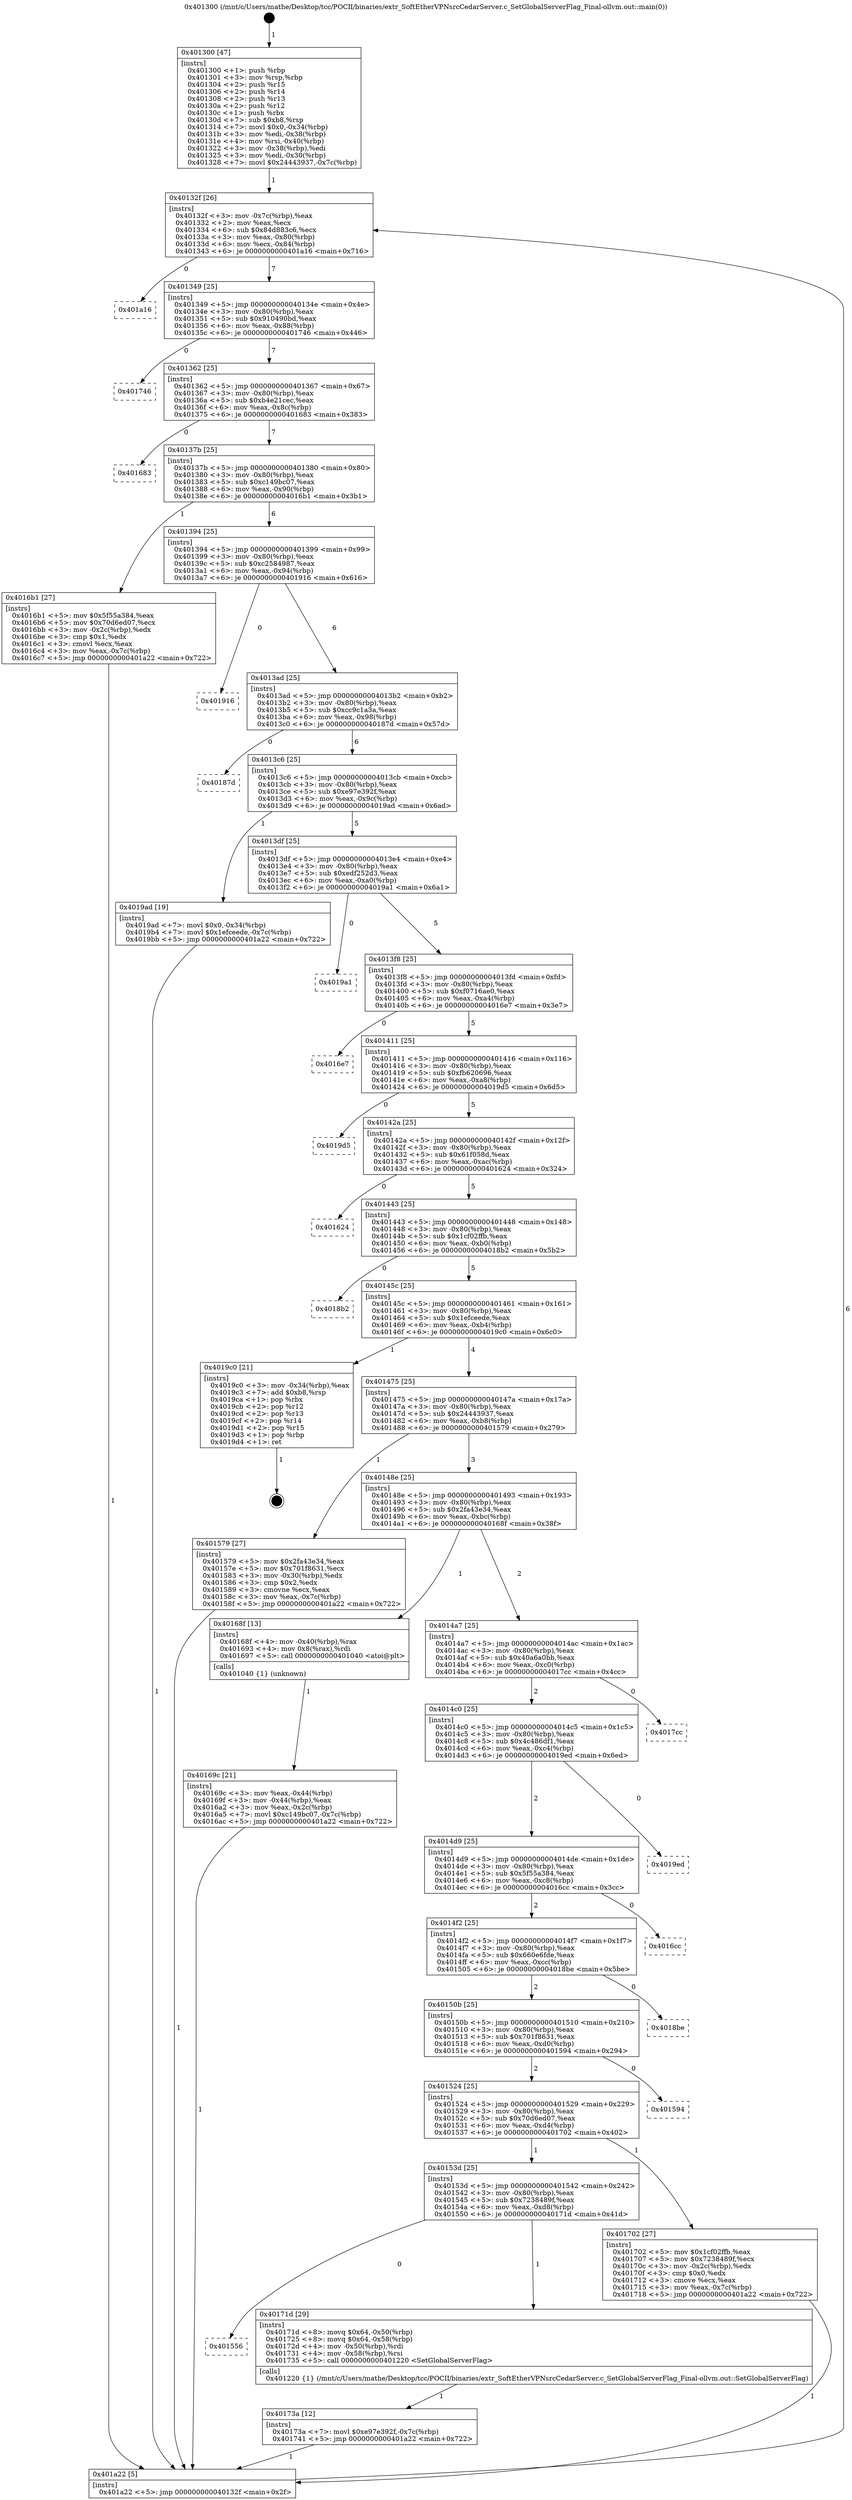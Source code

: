 digraph "0x401300" {
  label = "0x401300 (/mnt/c/Users/mathe/Desktop/tcc/POCII/binaries/extr_SoftEtherVPNsrcCedarServer.c_SetGlobalServerFlag_Final-ollvm.out::main(0))"
  labelloc = "t"
  node[shape=record]

  Entry [label="",width=0.3,height=0.3,shape=circle,fillcolor=black,style=filled]
  "0x40132f" [label="{
     0x40132f [26]\l
     | [instrs]\l
     &nbsp;&nbsp;0x40132f \<+3\>: mov -0x7c(%rbp),%eax\l
     &nbsp;&nbsp;0x401332 \<+2\>: mov %eax,%ecx\l
     &nbsp;&nbsp;0x401334 \<+6\>: sub $0x84d883c6,%ecx\l
     &nbsp;&nbsp;0x40133a \<+3\>: mov %eax,-0x80(%rbp)\l
     &nbsp;&nbsp;0x40133d \<+6\>: mov %ecx,-0x84(%rbp)\l
     &nbsp;&nbsp;0x401343 \<+6\>: je 0000000000401a16 \<main+0x716\>\l
  }"]
  "0x401a16" [label="{
     0x401a16\l
  }", style=dashed]
  "0x401349" [label="{
     0x401349 [25]\l
     | [instrs]\l
     &nbsp;&nbsp;0x401349 \<+5\>: jmp 000000000040134e \<main+0x4e\>\l
     &nbsp;&nbsp;0x40134e \<+3\>: mov -0x80(%rbp),%eax\l
     &nbsp;&nbsp;0x401351 \<+5\>: sub $0x910490bd,%eax\l
     &nbsp;&nbsp;0x401356 \<+6\>: mov %eax,-0x88(%rbp)\l
     &nbsp;&nbsp;0x40135c \<+6\>: je 0000000000401746 \<main+0x446\>\l
  }"]
  Exit [label="",width=0.3,height=0.3,shape=circle,fillcolor=black,style=filled,peripheries=2]
  "0x401746" [label="{
     0x401746\l
  }", style=dashed]
  "0x401362" [label="{
     0x401362 [25]\l
     | [instrs]\l
     &nbsp;&nbsp;0x401362 \<+5\>: jmp 0000000000401367 \<main+0x67\>\l
     &nbsp;&nbsp;0x401367 \<+3\>: mov -0x80(%rbp),%eax\l
     &nbsp;&nbsp;0x40136a \<+5\>: sub $0xb4e21cec,%eax\l
     &nbsp;&nbsp;0x40136f \<+6\>: mov %eax,-0x8c(%rbp)\l
     &nbsp;&nbsp;0x401375 \<+6\>: je 0000000000401683 \<main+0x383\>\l
  }"]
  "0x40173a" [label="{
     0x40173a [12]\l
     | [instrs]\l
     &nbsp;&nbsp;0x40173a \<+7\>: movl $0xe97e392f,-0x7c(%rbp)\l
     &nbsp;&nbsp;0x401741 \<+5\>: jmp 0000000000401a22 \<main+0x722\>\l
  }"]
  "0x401683" [label="{
     0x401683\l
  }", style=dashed]
  "0x40137b" [label="{
     0x40137b [25]\l
     | [instrs]\l
     &nbsp;&nbsp;0x40137b \<+5\>: jmp 0000000000401380 \<main+0x80\>\l
     &nbsp;&nbsp;0x401380 \<+3\>: mov -0x80(%rbp),%eax\l
     &nbsp;&nbsp;0x401383 \<+5\>: sub $0xc149bc07,%eax\l
     &nbsp;&nbsp;0x401388 \<+6\>: mov %eax,-0x90(%rbp)\l
     &nbsp;&nbsp;0x40138e \<+6\>: je 00000000004016b1 \<main+0x3b1\>\l
  }"]
  "0x401556" [label="{
     0x401556\l
  }", style=dashed]
  "0x4016b1" [label="{
     0x4016b1 [27]\l
     | [instrs]\l
     &nbsp;&nbsp;0x4016b1 \<+5\>: mov $0x5f55a384,%eax\l
     &nbsp;&nbsp;0x4016b6 \<+5\>: mov $0x70d6ed07,%ecx\l
     &nbsp;&nbsp;0x4016bb \<+3\>: mov -0x2c(%rbp),%edx\l
     &nbsp;&nbsp;0x4016be \<+3\>: cmp $0x1,%edx\l
     &nbsp;&nbsp;0x4016c1 \<+3\>: cmovl %ecx,%eax\l
     &nbsp;&nbsp;0x4016c4 \<+3\>: mov %eax,-0x7c(%rbp)\l
     &nbsp;&nbsp;0x4016c7 \<+5\>: jmp 0000000000401a22 \<main+0x722\>\l
  }"]
  "0x401394" [label="{
     0x401394 [25]\l
     | [instrs]\l
     &nbsp;&nbsp;0x401394 \<+5\>: jmp 0000000000401399 \<main+0x99\>\l
     &nbsp;&nbsp;0x401399 \<+3\>: mov -0x80(%rbp),%eax\l
     &nbsp;&nbsp;0x40139c \<+5\>: sub $0xc2584987,%eax\l
     &nbsp;&nbsp;0x4013a1 \<+6\>: mov %eax,-0x94(%rbp)\l
     &nbsp;&nbsp;0x4013a7 \<+6\>: je 0000000000401916 \<main+0x616\>\l
  }"]
  "0x40171d" [label="{
     0x40171d [29]\l
     | [instrs]\l
     &nbsp;&nbsp;0x40171d \<+8\>: movq $0x64,-0x50(%rbp)\l
     &nbsp;&nbsp;0x401725 \<+8\>: movq $0x64,-0x58(%rbp)\l
     &nbsp;&nbsp;0x40172d \<+4\>: mov -0x50(%rbp),%rdi\l
     &nbsp;&nbsp;0x401731 \<+4\>: mov -0x58(%rbp),%rsi\l
     &nbsp;&nbsp;0x401735 \<+5\>: call 0000000000401220 \<SetGlobalServerFlag\>\l
     | [calls]\l
     &nbsp;&nbsp;0x401220 \{1\} (/mnt/c/Users/mathe/Desktop/tcc/POCII/binaries/extr_SoftEtherVPNsrcCedarServer.c_SetGlobalServerFlag_Final-ollvm.out::SetGlobalServerFlag)\l
  }"]
  "0x401916" [label="{
     0x401916\l
  }", style=dashed]
  "0x4013ad" [label="{
     0x4013ad [25]\l
     | [instrs]\l
     &nbsp;&nbsp;0x4013ad \<+5\>: jmp 00000000004013b2 \<main+0xb2\>\l
     &nbsp;&nbsp;0x4013b2 \<+3\>: mov -0x80(%rbp),%eax\l
     &nbsp;&nbsp;0x4013b5 \<+5\>: sub $0xcc9c1a3a,%eax\l
     &nbsp;&nbsp;0x4013ba \<+6\>: mov %eax,-0x98(%rbp)\l
     &nbsp;&nbsp;0x4013c0 \<+6\>: je 000000000040187d \<main+0x57d\>\l
  }"]
  "0x40153d" [label="{
     0x40153d [25]\l
     | [instrs]\l
     &nbsp;&nbsp;0x40153d \<+5\>: jmp 0000000000401542 \<main+0x242\>\l
     &nbsp;&nbsp;0x401542 \<+3\>: mov -0x80(%rbp),%eax\l
     &nbsp;&nbsp;0x401545 \<+5\>: sub $0x7238489f,%eax\l
     &nbsp;&nbsp;0x40154a \<+6\>: mov %eax,-0xd8(%rbp)\l
     &nbsp;&nbsp;0x401550 \<+6\>: je 000000000040171d \<main+0x41d\>\l
  }"]
  "0x40187d" [label="{
     0x40187d\l
  }", style=dashed]
  "0x4013c6" [label="{
     0x4013c6 [25]\l
     | [instrs]\l
     &nbsp;&nbsp;0x4013c6 \<+5\>: jmp 00000000004013cb \<main+0xcb\>\l
     &nbsp;&nbsp;0x4013cb \<+3\>: mov -0x80(%rbp),%eax\l
     &nbsp;&nbsp;0x4013ce \<+5\>: sub $0xe97e392f,%eax\l
     &nbsp;&nbsp;0x4013d3 \<+6\>: mov %eax,-0x9c(%rbp)\l
     &nbsp;&nbsp;0x4013d9 \<+6\>: je 00000000004019ad \<main+0x6ad\>\l
  }"]
  "0x401702" [label="{
     0x401702 [27]\l
     | [instrs]\l
     &nbsp;&nbsp;0x401702 \<+5\>: mov $0x1cf02ffb,%eax\l
     &nbsp;&nbsp;0x401707 \<+5\>: mov $0x7238489f,%ecx\l
     &nbsp;&nbsp;0x40170c \<+3\>: mov -0x2c(%rbp),%edx\l
     &nbsp;&nbsp;0x40170f \<+3\>: cmp $0x0,%edx\l
     &nbsp;&nbsp;0x401712 \<+3\>: cmove %ecx,%eax\l
     &nbsp;&nbsp;0x401715 \<+3\>: mov %eax,-0x7c(%rbp)\l
     &nbsp;&nbsp;0x401718 \<+5\>: jmp 0000000000401a22 \<main+0x722\>\l
  }"]
  "0x4019ad" [label="{
     0x4019ad [19]\l
     | [instrs]\l
     &nbsp;&nbsp;0x4019ad \<+7\>: movl $0x0,-0x34(%rbp)\l
     &nbsp;&nbsp;0x4019b4 \<+7\>: movl $0x1efceede,-0x7c(%rbp)\l
     &nbsp;&nbsp;0x4019bb \<+5\>: jmp 0000000000401a22 \<main+0x722\>\l
  }"]
  "0x4013df" [label="{
     0x4013df [25]\l
     | [instrs]\l
     &nbsp;&nbsp;0x4013df \<+5\>: jmp 00000000004013e4 \<main+0xe4\>\l
     &nbsp;&nbsp;0x4013e4 \<+3\>: mov -0x80(%rbp),%eax\l
     &nbsp;&nbsp;0x4013e7 \<+5\>: sub $0xedf252d3,%eax\l
     &nbsp;&nbsp;0x4013ec \<+6\>: mov %eax,-0xa0(%rbp)\l
     &nbsp;&nbsp;0x4013f2 \<+6\>: je 00000000004019a1 \<main+0x6a1\>\l
  }"]
  "0x401524" [label="{
     0x401524 [25]\l
     | [instrs]\l
     &nbsp;&nbsp;0x401524 \<+5\>: jmp 0000000000401529 \<main+0x229\>\l
     &nbsp;&nbsp;0x401529 \<+3\>: mov -0x80(%rbp),%eax\l
     &nbsp;&nbsp;0x40152c \<+5\>: sub $0x70d6ed07,%eax\l
     &nbsp;&nbsp;0x401531 \<+6\>: mov %eax,-0xd4(%rbp)\l
     &nbsp;&nbsp;0x401537 \<+6\>: je 0000000000401702 \<main+0x402\>\l
  }"]
  "0x4019a1" [label="{
     0x4019a1\l
  }", style=dashed]
  "0x4013f8" [label="{
     0x4013f8 [25]\l
     | [instrs]\l
     &nbsp;&nbsp;0x4013f8 \<+5\>: jmp 00000000004013fd \<main+0xfd\>\l
     &nbsp;&nbsp;0x4013fd \<+3\>: mov -0x80(%rbp),%eax\l
     &nbsp;&nbsp;0x401400 \<+5\>: sub $0xf0716ae0,%eax\l
     &nbsp;&nbsp;0x401405 \<+6\>: mov %eax,-0xa4(%rbp)\l
     &nbsp;&nbsp;0x40140b \<+6\>: je 00000000004016e7 \<main+0x3e7\>\l
  }"]
  "0x401594" [label="{
     0x401594\l
  }", style=dashed]
  "0x4016e7" [label="{
     0x4016e7\l
  }", style=dashed]
  "0x401411" [label="{
     0x401411 [25]\l
     | [instrs]\l
     &nbsp;&nbsp;0x401411 \<+5\>: jmp 0000000000401416 \<main+0x116\>\l
     &nbsp;&nbsp;0x401416 \<+3\>: mov -0x80(%rbp),%eax\l
     &nbsp;&nbsp;0x401419 \<+5\>: sub $0xfb620696,%eax\l
     &nbsp;&nbsp;0x40141e \<+6\>: mov %eax,-0xa8(%rbp)\l
     &nbsp;&nbsp;0x401424 \<+6\>: je 00000000004019d5 \<main+0x6d5\>\l
  }"]
  "0x40150b" [label="{
     0x40150b [25]\l
     | [instrs]\l
     &nbsp;&nbsp;0x40150b \<+5\>: jmp 0000000000401510 \<main+0x210\>\l
     &nbsp;&nbsp;0x401510 \<+3\>: mov -0x80(%rbp),%eax\l
     &nbsp;&nbsp;0x401513 \<+5\>: sub $0x701f8631,%eax\l
     &nbsp;&nbsp;0x401518 \<+6\>: mov %eax,-0xd0(%rbp)\l
     &nbsp;&nbsp;0x40151e \<+6\>: je 0000000000401594 \<main+0x294\>\l
  }"]
  "0x4019d5" [label="{
     0x4019d5\l
  }", style=dashed]
  "0x40142a" [label="{
     0x40142a [25]\l
     | [instrs]\l
     &nbsp;&nbsp;0x40142a \<+5\>: jmp 000000000040142f \<main+0x12f\>\l
     &nbsp;&nbsp;0x40142f \<+3\>: mov -0x80(%rbp),%eax\l
     &nbsp;&nbsp;0x401432 \<+5\>: sub $0x61f058d,%eax\l
     &nbsp;&nbsp;0x401437 \<+6\>: mov %eax,-0xac(%rbp)\l
     &nbsp;&nbsp;0x40143d \<+6\>: je 0000000000401624 \<main+0x324\>\l
  }"]
  "0x4018be" [label="{
     0x4018be\l
  }", style=dashed]
  "0x401624" [label="{
     0x401624\l
  }", style=dashed]
  "0x401443" [label="{
     0x401443 [25]\l
     | [instrs]\l
     &nbsp;&nbsp;0x401443 \<+5\>: jmp 0000000000401448 \<main+0x148\>\l
     &nbsp;&nbsp;0x401448 \<+3\>: mov -0x80(%rbp),%eax\l
     &nbsp;&nbsp;0x40144b \<+5\>: sub $0x1cf02ffb,%eax\l
     &nbsp;&nbsp;0x401450 \<+6\>: mov %eax,-0xb0(%rbp)\l
     &nbsp;&nbsp;0x401456 \<+6\>: je 00000000004018b2 \<main+0x5b2\>\l
  }"]
  "0x4014f2" [label="{
     0x4014f2 [25]\l
     | [instrs]\l
     &nbsp;&nbsp;0x4014f2 \<+5\>: jmp 00000000004014f7 \<main+0x1f7\>\l
     &nbsp;&nbsp;0x4014f7 \<+3\>: mov -0x80(%rbp),%eax\l
     &nbsp;&nbsp;0x4014fa \<+5\>: sub $0x660e6fde,%eax\l
     &nbsp;&nbsp;0x4014ff \<+6\>: mov %eax,-0xcc(%rbp)\l
     &nbsp;&nbsp;0x401505 \<+6\>: je 00000000004018be \<main+0x5be\>\l
  }"]
  "0x4018b2" [label="{
     0x4018b2\l
  }", style=dashed]
  "0x40145c" [label="{
     0x40145c [25]\l
     | [instrs]\l
     &nbsp;&nbsp;0x40145c \<+5\>: jmp 0000000000401461 \<main+0x161\>\l
     &nbsp;&nbsp;0x401461 \<+3\>: mov -0x80(%rbp),%eax\l
     &nbsp;&nbsp;0x401464 \<+5\>: sub $0x1efceede,%eax\l
     &nbsp;&nbsp;0x401469 \<+6\>: mov %eax,-0xb4(%rbp)\l
     &nbsp;&nbsp;0x40146f \<+6\>: je 00000000004019c0 \<main+0x6c0\>\l
  }"]
  "0x4016cc" [label="{
     0x4016cc\l
  }", style=dashed]
  "0x4019c0" [label="{
     0x4019c0 [21]\l
     | [instrs]\l
     &nbsp;&nbsp;0x4019c0 \<+3\>: mov -0x34(%rbp),%eax\l
     &nbsp;&nbsp;0x4019c3 \<+7\>: add $0xb8,%rsp\l
     &nbsp;&nbsp;0x4019ca \<+1\>: pop %rbx\l
     &nbsp;&nbsp;0x4019cb \<+2\>: pop %r12\l
     &nbsp;&nbsp;0x4019cd \<+2\>: pop %r13\l
     &nbsp;&nbsp;0x4019cf \<+2\>: pop %r14\l
     &nbsp;&nbsp;0x4019d1 \<+2\>: pop %r15\l
     &nbsp;&nbsp;0x4019d3 \<+1\>: pop %rbp\l
     &nbsp;&nbsp;0x4019d4 \<+1\>: ret\l
  }"]
  "0x401475" [label="{
     0x401475 [25]\l
     | [instrs]\l
     &nbsp;&nbsp;0x401475 \<+5\>: jmp 000000000040147a \<main+0x17a\>\l
     &nbsp;&nbsp;0x40147a \<+3\>: mov -0x80(%rbp),%eax\l
     &nbsp;&nbsp;0x40147d \<+5\>: sub $0x24443937,%eax\l
     &nbsp;&nbsp;0x401482 \<+6\>: mov %eax,-0xb8(%rbp)\l
     &nbsp;&nbsp;0x401488 \<+6\>: je 0000000000401579 \<main+0x279\>\l
  }"]
  "0x4014d9" [label="{
     0x4014d9 [25]\l
     | [instrs]\l
     &nbsp;&nbsp;0x4014d9 \<+5\>: jmp 00000000004014de \<main+0x1de\>\l
     &nbsp;&nbsp;0x4014de \<+3\>: mov -0x80(%rbp),%eax\l
     &nbsp;&nbsp;0x4014e1 \<+5\>: sub $0x5f55a384,%eax\l
     &nbsp;&nbsp;0x4014e6 \<+6\>: mov %eax,-0xc8(%rbp)\l
     &nbsp;&nbsp;0x4014ec \<+6\>: je 00000000004016cc \<main+0x3cc\>\l
  }"]
  "0x401579" [label="{
     0x401579 [27]\l
     | [instrs]\l
     &nbsp;&nbsp;0x401579 \<+5\>: mov $0x2fa43e34,%eax\l
     &nbsp;&nbsp;0x40157e \<+5\>: mov $0x701f8631,%ecx\l
     &nbsp;&nbsp;0x401583 \<+3\>: mov -0x30(%rbp),%edx\l
     &nbsp;&nbsp;0x401586 \<+3\>: cmp $0x2,%edx\l
     &nbsp;&nbsp;0x401589 \<+3\>: cmovne %ecx,%eax\l
     &nbsp;&nbsp;0x40158c \<+3\>: mov %eax,-0x7c(%rbp)\l
     &nbsp;&nbsp;0x40158f \<+5\>: jmp 0000000000401a22 \<main+0x722\>\l
  }"]
  "0x40148e" [label="{
     0x40148e [25]\l
     | [instrs]\l
     &nbsp;&nbsp;0x40148e \<+5\>: jmp 0000000000401493 \<main+0x193\>\l
     &nbsp;&nbsp;0x401493 \<+3\>: mov -0x80(%rbp),%eax\l
     &nbsp;&nbsp;0x401496 \<+5\>: sub $0x2fa43e34,%eax\l
     &nbsp;&nbsp;0x40149b \<+6\>: mov %eax,-0xbc(%rbp)\l
     &nbsp;&nbsp;0x4014a1 \<+6\>: je 000000000040168f \<main+0x38f\>\l
  }"]
  "0x401a22" [label="{
     0x401a22 [5]\l
     | [instrs]\l
     &nbsp;&nbsp;0x401a22 \<+5\>: jmp 000000000040132f \<main+0x2f\>\l
  }"]
  "0x401300" [label="{
     0x401300 [47]\l
     | [instrs]\l
     &nbsp;&nbsp;0x401300 \<+1\>: push %rbp\l
     &nbsp;&nbsp;0x401301 \<+3\>: mov %rsp,%rbp\l
     &nbsp;&nbsp;0x401304 \<+2\>: push %r15\l
     &nbsp;&nbsp;0x401306 \<+2\>: push %r14\l
     &nbsp;&nbsp;0x401308 \<+2\>: push %r13\l
     &nbsp;&nbsp;0x40130a \<+2\>: push %r12\l
     &nbsp;&nbsp;0x40130c \<+1\>: push %rbx\l
     &nbsp;&nbsp;0x40130d \<+7\>: sub $0xb8,%rsp\l
     &nbsp;&nbsp;0x401314 \<+7\>: movl $0x0,-0x34(%rbp)\l
     &nbsp;&nbsp;0x40131b \<+3\>: mov %edi,-0x38(%rbp)\l
     &nbsp;&nbsp;0x40131e \<+4\>: mov %rsi,-0x40(%rbp)\l
     &nbsp;&nbsp;0x401322 \<+3\>: mov -0x38(%rbp),%edi\l
     &nbsp;&nbsp;0x401325 \<+3\>: mov %edi,-0x30(%rbp)\l
     &nbsp;&nbsp;0x401328 \<+7\>: movl $0x24443937,-0x7c(%rbp)\l
  }"]
  "0x4019ed" [label="{
     0x4019ed\l
  }", style=dashed]
  "0x40168f" [label="{
     0x40168f [13]\l
     | [instrs]\l
     &nbsp;&nbsp;0x40168f \<+4\>: mov -0x40(%rbp),%rax\l
     &nbsp;&nbsp;0x401693 \<+4\>: mov 0x8(%rax),%rdi\l
     &nbsp;&nbsp;0x401697 \<+5\>: call 0000000000401040 \<atoi@plt\>\l
     | [calls]\l
     &nbsp;&nbsp;0x401040 \{1\} (unknown)\l
  }"]
  "0x4014a7" [label="{
     0x4014a7 [25]\l
     | [instrs]\l
     &nbsp;&nbsp;0x4014a7 \<+5\>: jmp 00000000004014ac \<main+0x1ac\>\l
     &nbsp;&nbsp;0x4014ac \<+3\>: mov -0x80(%rbp),%eax\l
     &nbsp;&nbsp;0x4014af \<+5\>: sub $0x40a6a0bb,%eax\l
     &nbsp;&nbsp;0x4014b4 \<+6\>: mov %eax,-0xc0(%rbp)\l
     &nbsp;&nbsp;0x4014ba \<+6\>: je 00000000004017cc \<main+0x4cc\>\l
  }"]
  "0x40169c" [label="{
     0x40169c [21]\l
     | [instrs]\l
     &nbsp;&nbsp;0x40169c \<+3\>: mov %eax,-0x44(%rbp)\l
     &nbsp;&nbsp;0x40169f \<+3\>: mov -0x44(%rbp),%eax\l
     &nbsp;&nbsp;0x4016a2 \<+3\>: mov %eax,-0x2c(%rbp)\l
     &nbsp;&nbsp;0x4016a5 \<+7\>: movl $0xc149bc07,-0x7c(%rbp)\l
     &nbsp;&nbsp;0x4016ac \<+5\>: jmp 0000000000401a22 \<main+0x722\>\l
  }"]
  "0x4014c0" [label="{
     0x4014c0 [25]\l
     | [instrs]\l
     &nbsp;&nbsp;0x4014c0 \<+5\>: jmp 00000000004014c5 \<main+0x1c5\>\l
     &nbsp;&nbsp;0x4014c5 \<+3\>: mov -0x80(%rbp),%eax\l
     &nbsp;&nbsp;0x4014c8 \<+5\>: sub $0x4c486df1,%eax\l
     &nbsp;&nbsp;0x4014cd \<+6\>: mov %eax,-0xc4(%rbp)\l
     &nbsp;&nbsp;0x4014d3 \<+6\>: je 00000000004019ed \<main+0x6ed\>\l
  }"]
  "0x4017cc" [label="{
     0x4017cc\l
  }", style=dashed]
  Entry -> "0x401300" [label=" 1"]
  "0x40132f" -> "0x401a16" [label=" 0"]
  "0x40132f" -> "0x401349" [label=" 7"]
  "0x4019c0" -> Exit [label=" 1"]
  "0x401349" -> "0x401746" [label=" 0"]
  "0x401349" -> "0x401362" [label=" 7"]
  "0x4019ad" -> "0x401a22" [label=" 1"]
  "0x401362" -> "0x401683" [label=" 0"]
  "0x401362" -> "0x40137b" [label=" 7"]
  "0x40173a" -> "0x401a22" [label=" 1"]
  "0x40137b" -> "0x4016b1" [label=" 1"]
  "0x40137b" -> "0x401394" [label=" 6"]
  "0x40171d" -> "0x40173a" [label=" 1"]
  "0x401394" -> "0x401916" [label=" 0"]
  "0x401394" -> "0x4013ad" [label=" 6"]
  "0x40153d" -> "0x401556" [label=" 0"]
  "0x4013ad" -> "0x40187d" [label=" 0"]
  "0x4013ad" -> "0x4013c6" [label=" 6"]
  "0x40153d" -> "0x40171d" [label=" 1"]
  "0x4013c6" -> "0x4019ad" [label=" 1"]
  "0x4013c6" -> "0x4013df" [label=" 5"]
  "0x401702" -> "0x401a22" [label=" 1"]
  "0x4013df" -> "0x4019a1" [label=" 0"]
  "0x4013df" -> "0x4013f8" [label=" 5"]
  "0x401524" -> "0x401702" [label=" 1"]
  "0x4013f8" -> "0x4016e7" [label=" 0"]
  "0x4013f8" -> "0x401411" [label=" 5"]
  "0x401524" -> "0x40153d" [label=" 1"]
  "0x401411" -> "0x4019d5" [label=" 0"]
  "0x401411" -> "0x40142a" [label=" 5"]
  "0x40150b" -> "0x401594" [label=" 0"]
  "0x40142a" -> "0x401624" [label=" 0"]
  "0x40142a" -> "0x401443" [label=" 5"]
  "0x40150b" -> "0x401524" [label=" 2"]
  "0x401443" -> "0x4018b2" [label=" 0"]
  "0x401443" -> "0x40145c" [label=" 5"]
  "0x4014f2" -> "0x4018be" [label=" 0"]
  "0x40145c" -> "0x4019c0" [label=" 1"]
  "0x40145c" -> "0x401475" [label=" 4"]
  "0x4014f2" -> "0x40150b" [label=" 2"]
  "0x401475" -> "0x401579" [label=" 1"]
  "0x401475" -> "0x40148e" [label=" 3"]
  "0x401579" -> "0x401a22" [label=" 1"]
  "0x401300" -> "0x40132f" [label=" 1"]
  "0x401a22" -> "0x40132f" [label=" 6"]
  "0x4014d9" -> "0x4016cc" [label=" 0"]
  "0x40148e" -> "0x40168f" [label=" 1"]
  "0x40148e" -> "0x4014a7" [label=" 2"]
  "0x40168f" -> "0x40169c" [label=" 1"]
  "0x40169c" -> "0x401a22" [label=" 1"]
  "0x4016b1" -> "0x401a22" [label=" 1"]
  "0x4014d9" -> "0x4014f2" [label=" 2"]
  "0x4014a7" -> "0x4017cc" [label=" 0"]
  "0x4014a7" -> "0x4014c0" [label=" 2"]
  "0x4014c0" -> "0x4014d9" [label=" 2"]
  "0x4014c0" -> "0x4019ed" [label=" 0"]
}
